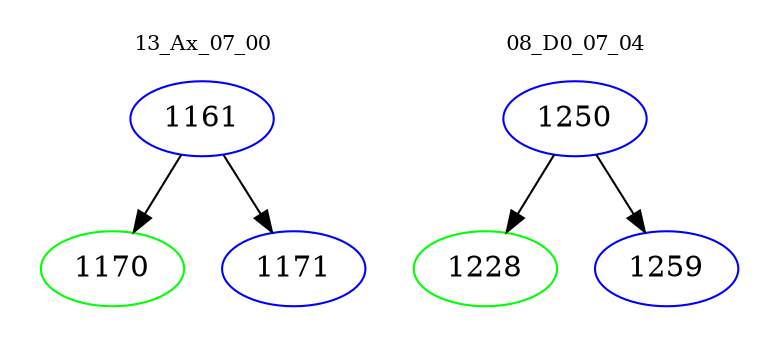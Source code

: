 digraph{
subgraph cluster_0 {
color = white
label = "13_Ax_07_00";
fontsize=10;
T0_1161 [label="1161", color="blue"]
T0_1161 -> T0_1170 [color="black"]
T0_1170 [label="1170", color="green"]
T0_1161 -> T0_1171 [color="black"]
T0_1171 [label="1171", color="blue"]
}
subgraph cluster_1 {
color = white
label = "08_D0_07_04";
fontsize=10;
T1_1250 [label="1250", color="blue"]
T1_1250 -> T1_1228 [color="black"]
T1_1228 [label="1228", color="green"]
T1_1250 -> T1_1259 [color="black"]
T1_1259 [label="1259", color="blue"]
}
}
